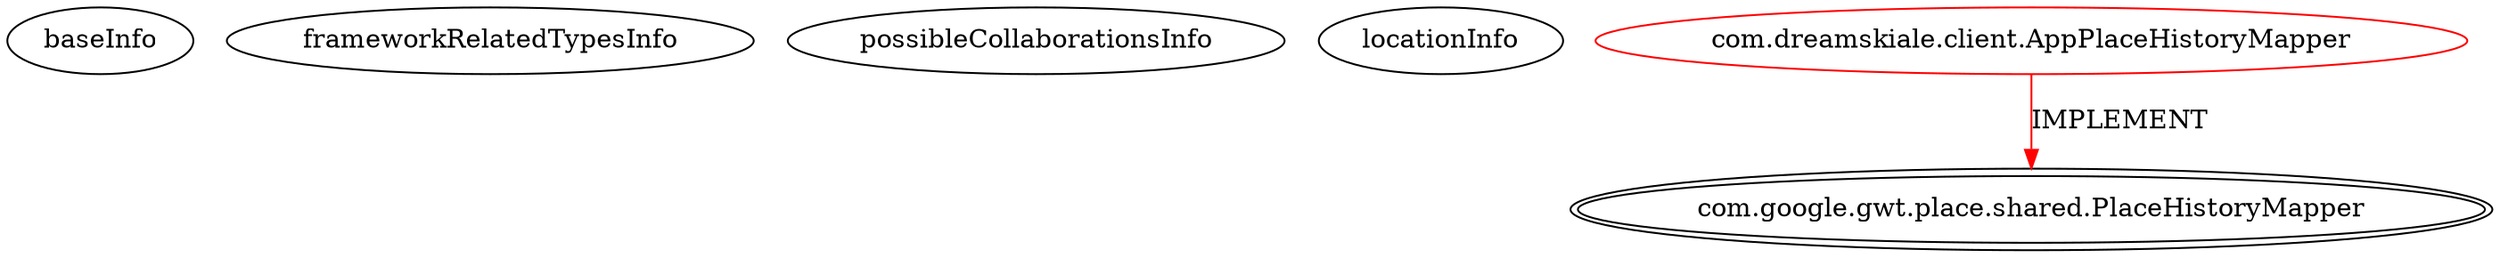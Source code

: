 digraph {
baseInfo[graphId=1015,category="extension_graph",isAnonymous=false,possibleRelation=false]
frameworkRelatedTypesInfo[0="com.google.gwt.place.shared.PlaceHistoryMapper"]
possibleCollaborationsInfo[]
locationInfo[projectName="carlos-aguayo-html5gwthistory",filePath="/carlos-aguayo-html5gwthistory/html5gwthistory-master/src/com/dreamskiale/client/AppPlaceHistoryMapper.java",contextSignature="AppPlaceHistoryMapper",graphId="1015"]
0[label="com.dreamskiale.client.AppPlaceHistoryMapper",vertexType="ROOT_CLIENT_CLASS_DECLARATION",isFrameworkType=false,color=red]
1[label="com.google.gwt.place.shared.PlaceHistoryMapper",vertexType="FRAMEWORK_INTERFACE_TYPE",isFrameworkType=true,peripheries=2]
0->1[label="IMPLEMENT",color=red]
}
